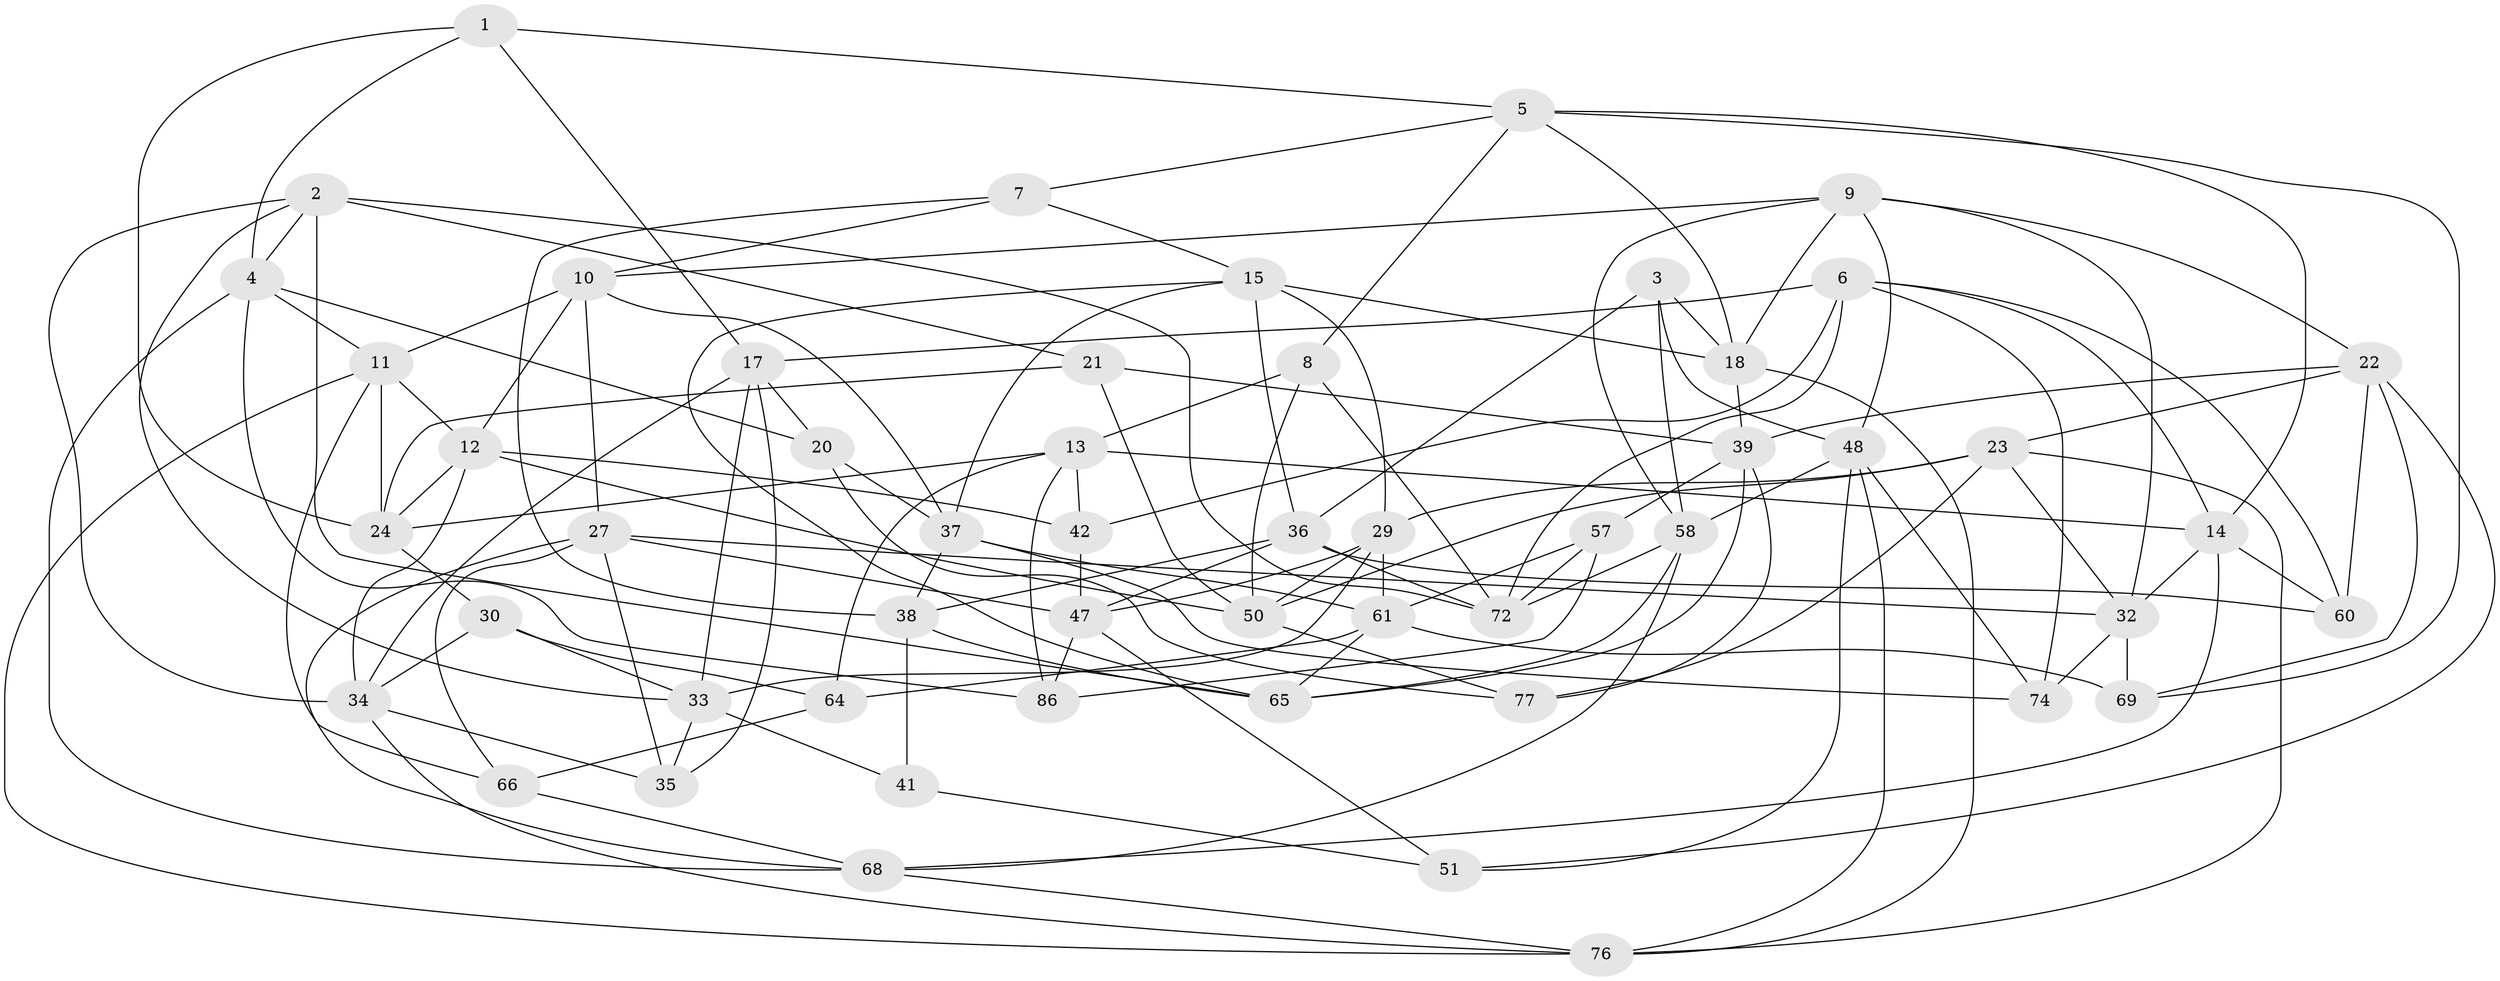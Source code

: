 // Generated by graph-tools (version 1.1) at 2025/24/03/03/25 07:24:31]
// undirected, 53 vertices, 139 edges
graph export_dot {
graph [start="1"]
  node [color=gray90,style=filled];
  1;
  2 [super="+63"];
  3;
  4 [super="+43"];
  5 [super="+52"];
  6 [super="+28"];
  7;
  8;
  9 [super="+26"];
  10 [super="+73"];
  11 [super="+16"];
  12 [super="+40"];
  13 [super="+53"];
  14 [super="+71"];
  15 [super="+25"];
  17 [super="+81"];
  18 [super="+19"];
  20;
  21;
  22 [super="+46"];
  23 [super="+85"];
  24 [super="+62"];
  27 [super="+75"];
  29 [super="+31"];
  30;
  32 [super="+45"];
  33 [super="+55"];
  34 [super="+83"];
  35;
  36 [super="+49"];
  37 [super="+54"];
  38 [super="+44"];
  39 [super="+87"];
  41;
  42;
  47 [super="+59"];
  48 [super="+82"];
  50 [super="+56"];
  51;
  57;
  58 [super="+78"];
  60;
  61 [super="+67"];
  64;
  65 [super="+70"];
  66;
  68 [super="+84"];
  69;
  72 [super="+80"];
  74;
  76 [super="+79"];
  77;
  86;
  1 -- 5;
  1 -- 24;
  1 -- 17;
  1 -- 4;
  2 -- 33;
  2 -- 4;
  2 -- 65;
  2 -- 72;
  2 -- 34;
  2 -- 21;
  3 -- 48;
  3 -- 58;
  3 -- 36;
  3 -- 18;
  4 -- 86;
  4 -- 68;
  4 -- 11;
  4 -- 20;
  5 -- 14;
  5 -- 8;
  5 -- 69;
  5 -- 7;
  5 -- 18;
  6 -- 60;
  6 -- 74;
  6 -- 14;
  6 -- 72;
  6 -- 17;
  6 -- 42;
  7 -- 38;
  7 -- 10;
  7 -- 15;
  8 -- 72;
  8 -- 50;
  8 -- 13;
  9 -- 22;
  9 -- 48;
  9 -- 32;
  9 -- 18;
  9 -- 10;
  9 -- 58;
  10 -- 27;
  10 -- 12;
  10 -- 11;
  10 -- 37;
  11 -- 76;
  11 -- 24;
  11 -- 12;
  11 -- 66;
  12 -- 50;
  12 -- 24;
  12 -- 34;
  12 -- 42;
  13 -- 86;
  13 -- 64;
  13 -- 24;
  13 -- 42;
  13 -- 14;
  14 -- 60;
  14 -- 32;
  14 -- 68;
  15 -- 18;
  15 -- 65;
  15 -- 37;
  15 -- 29;
  15 -- 36;
  17 -- 35;
  17 -- 33;
  17 -- 34;
  17 -- 20;
  18 -- 39;
  18 -- 76;
  20 -- 77;
  20 -- 37;
  21 -- 50;
  21 -- 24;
  21 -- 39;
  22 -- 60;
  22 -- 51;
  22 -- 69;
  22 -- 39;
  22 -- 23;
  23 -- 32;
  23 -- 77;
  23 -- 76;
  23 -- 50;
  23 -- 29;
  24 -- 30;
  27 -- 66;
  27 -- 35;
  27 -- 47;
  27 -- 32;
  27 -- 68;
  29 -- 61;
  29 -- 47;
  29 -- 50;
  29 -- 33;
  30 -- 33;
  30 -- 64;
  30 -- 34;
  32 -- 69;
  32 -- 74;
  33 -- 35;
  33 -- 41;
  34 -- 76;
  34 -- 35;
  36 -- 47;
  36 -- 38;
  36 -- 72;
  36 -- 60;
  37 -- 74;
  37 -- 61;
  37 -- 38;
  38 -- 41 [weight=2];
  38 -- 65;
  39 -- 57;
  39 -- 77;
  39 -- 65;
  41 -- 51;
  42 -- 47;
  47 -- 51;
  47 -- 86;
  48 -- 51;
  48 -- 74;
  48 -- 58;
  48 -- 76;
  50 -- 77;
  57 -- 61;
  57 -- 86;
  57 -- 72;
  58 -- 72;
  58 -- 68;
  58 -- 65;
  61 -- 64;
  61 -- 65;
  61 -- 69;
  64 -- 66;
  66 -- 68;
  68 -- 76;
}
